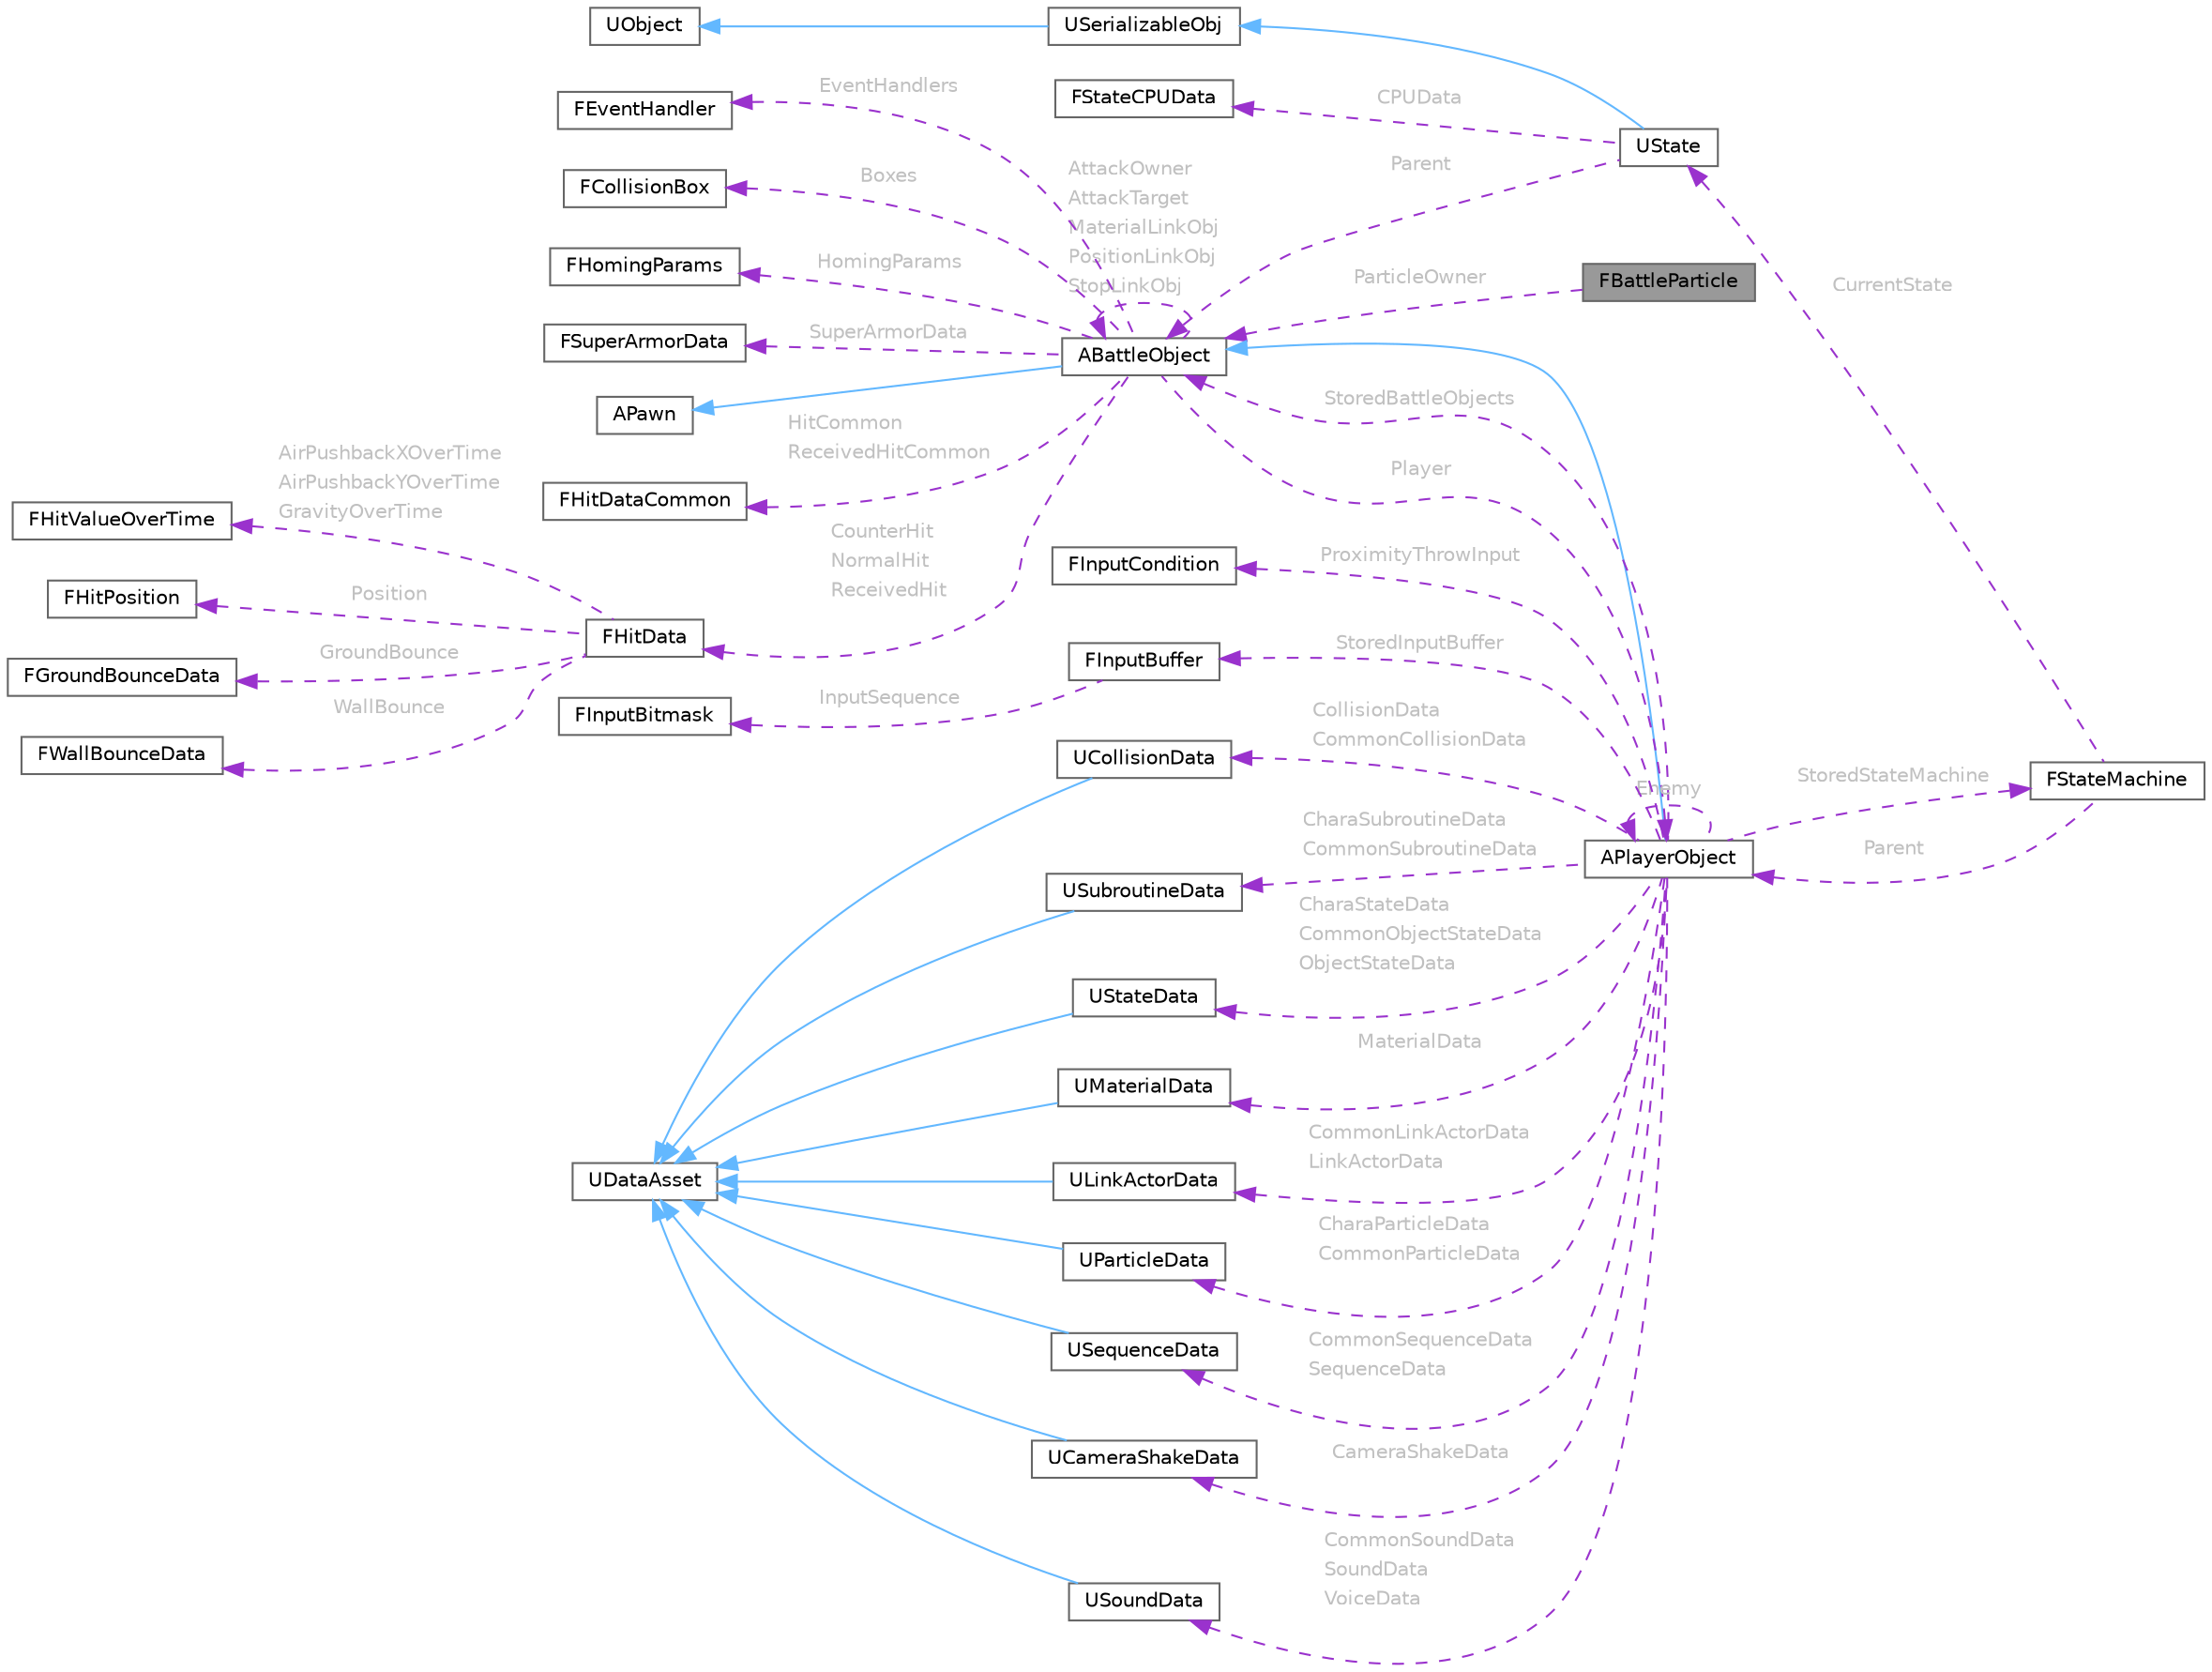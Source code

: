 digraph "FBattleParticle"
{
 // LATEX_PDF_SIZE
  bgcolor="transparent";
  edge [fontname=Helvetica,fontsize=10,labelfontname=Helvetica,labelfontsize=10];
  node [fontname=Helvetica,fontsize=10,shape=box,height=0.2,width=0.4];
  rankdir="LR";
  Node1 [id="Node000001",label="FBattleParticle",height=0.2,width=0.4,color="gray40", fillcolor="grey60", style="filled", fontcolor="black",tooltip=" "];
  Node2 -> Node1 [id="edge1_Node000001_Node000002",dir="back",color="darkorchid3",style="dashed",tooltip=" ",label=<<TABLE CELLBORDER="0" BORDER="0"><TR><TD VALIGN="top" ALIGN="LEFT" CELLPADDING="1" CELLSPACING="0">ParticleOwner</TD></TR>
</TABLE>> ,fontcolor="grey" ];
  Node2 [id="Node000002",label="ABattleObject",height=0.2,width=0.4,color="gray40", fillcolor="white", style="filled",URL="$class_a_battle_object.html",tooltip=" "];
  Node3 -> Node2 [id="edge2_Node000002_Node000003",dir="back",color="steelblue1",style="solid",tooltip=" "];
  Node3 [id="Node000003",label="APawn",height=0.2,width=0.4,color="gray40", fillcolor="white", style="filled",tooltip=" "];
  Node4 -> Node2 [id="edge3_Node000002_Node000004",dir="back",color="darkorchid3",style="dashed",tooltip=" ",label=<<TABLE CELLBORDER="0" BORDER="0"><TR><TD VALIGN="top" ALIGN="LEFT" CELLPADDING="1" CELLSPACING="0">HitCommon</TD></TR>
<TR><TD VALIGN="top" ALIGN="LEFT" CELLPADDING="1" CELLSPACING="0">ReceivedHitCommon</TD></TR>
</TABLE>> ,fontcolor="grey" ];
  Node4 [id="Node000004",label="FHitDataCommon",height=0.2,width=0.4,color="gray40", fillcolor="white", style="filled",URL="$struct_f_hit_data_common.html",tooltip=" "];
  Node5 -> Node2 [id="edge4_Node000002_Node000005",dir="back",color="darkorchid3",style="dashed",tooltip=" ",label=<<TABLE CELLBORDER="0" BORDER="0"><TR><TD VALIGN="top" ALIGN="LEFT" CELLPADDING="1" CELLSPACING="0">CounterHit</TD></TR>
<TR><TD VALIGN="top" ALIGN="LEFT" CELLPADDING="1" CELLSPACING="0">NormalHit</TD></TR>
<TR><TD VALIGN="top" ALIGN="LEFT" CELLPADDING="1" CELLSPACING="0">ReceivedHit</TD></TR>
</TABLE>> ,fontcolor="grey" ];
  Node5 [id="Node000005",label="FHitData",height=0.2,width=0.4,color="gray40", fillcolor="white", style="filled",URL="$struct_f_hit_data.html",tooltip=" "];
  Node6 -> Node5 [id="edge5_Node000005_Node000006",dir="back",color="darkorchid3",style="dashed",tooltip=" ",label=<<TABLE CELLBORDER="0" BORDER="0"><TR><TD VALIGN="top" ALIGN="LEFT" CELLPADDING="1" CELLSPACING="0">AirPushbackXOverTime</TD></TR>
<TR><TD VALIGN="top" ALIGN="LEFT" CELLPADDING="1" CELLSPACING="0">AirPushbackYOverTime</TD></TR>
<TR><TD VALIGN="top" ALIGN="LEFT" CELLPADDING="1" CELLSPACING="0">GravityOverTime</TD></TR>
</TABLE>> ,fontcolor="grey" ];
  Node6 [id="Node000006",label="FHitValueOverTime",height=0.2,width=0.4,color="gray40", fillcolor="white", style="filled",URL="$struct_f_hit_value_over_time.html",tooltip=" "];
  Node7 -> Node5 [id="edge6_Node000005_Node000007",dir="back",color="darkorchid3",style="dashed",tooltip=" ",label=<<TABLE CELLBORDER="0" BORDER="0"><TR><TD VALIGN="top" ALIGN="LEFT" CELLPADDING="1" CELLSPACING="0">Position</TD></TR>
</TABLE>> ,fontcolor="grey" ];
  Node7 [id="Node000007",label="FHitPosition",height=0.2,width=0.4,color="gray40", fillcolor="white", style="filled",URL="$struct_f_hit_position.html",tooltip=" "];
  Node8 -> Node5 [id="edge7_Node000005_Node000008",dir="back",color="darkorchid3",style="dashed",tooltip=" ",label=<<TABLE CELLBORDER="0" BORDER="0"><TR><TD VALIGN="top" ALIGN="LEFT" CELLPADDING="1" CELLSPACING="0">GroundBounce</TD></TR>
</TABLE>> ,fontcolor="grey" ];
  Node8 [id="Node000008",label="FGroundBounceData",height=0.2,width=0.4,color="gray40", fillcolor="white", style="filled",URL="$struct_f_ground_bounce_data.html",tooltip=" "];
  Node9 -> Node5 [id="edge8_Node000005_Node000009",dir="back",color="darkorchid3",style="dashed",tooltip=" ",label=<<TABLE CELLBORDER="0" BORDER="0"><TR><TD VALIGN="top" ALIGN="LEFT" CELLPADDING="1" CELLSPACING="0">WallBounce</TD></TR>
</TABLE>> ,fontcolor="grey" ];
  Node9 [id="Node000009",label="FWallBounceData",height=0.2,width=0.4,color="gray40", fillcolor="white", style="filled",URL="$struct_f_wall_bounce_data.html",tooltip=" "];
  Node10 -> Node2 [id="edge9_Node000002_Node000010",dir="back",color="darkorchid3",style="dashed",tooltip=" ",label=<<TABLE CELLBORDER="0" BORDER="0"><TR><TD VALIGN="top" ALIGN="LEFT" CELLPADDING="1" CELLSPACING="0">EventHandlers</TD></TR>
</TABLE>> ,fontcolor="grey" ];
  Node10 [id="Node000010",label="FEventHandler",height=0.2,width=0.4,color="gray40", fillcolor="white", style="filled",URL="$struct_f_event_handler.html",tooltip=" "];
  Node11 -> Node2 [id="edge10_Node000002_Node000011",dir="back",color="darkorchid3",style="dashed",tooltip=" ",label=<<TABLE CELLBORDER="0" BORDER="0"><TR><TD VALIGN="top" ALIGN="LEFT" CELLPADDING="1" CELLSPACING="0">Boxes</TD></TR>
</TABLE>> ,fontcolor="grey" ];
  Node11 [id="Node000011",label="FCollisionBox",height=0.2,width=0.4,color="gray40", fillcolor="white", style="filled",URL="$struct_f_collision_box.html",tooltip="A collision box."];
  Node12 -> Node2 [id="edge11_Node000002_Node000012",dir="back",color="darkorchid3",style="dashed",tooltip=" ",label=<<TABLE CELLBORDER="0" BORDER="0"><TR><TD VALIGN="top" ALIGN="LEFT" CELLPADDING="1" CELLSPACING="0">HomingParams</TD></TR>
</TABLE>> ,fontcolor="grey" ];
  Node12 [id="Node000012",label="FHomingParams",height=0.2,width=0.4,color="gray40", fillcolor="white", style="filled",URL="$struct_f_homing_params.html",tooltip=" "];
  Node13 -> Node2 [id="edge12_Node000002_Node000013",dir="back",color="darkorchid3",style="dashed",tooltip=" ",label=<<TABLE CELLBORDER="0" BORDER="0"><TR><TD VALIGN="top" ALIGN="LEFT" CELLPADDING="1" CELLSPACING="0">SuperArmorData</TD></TR>
</TABLE>> ,fontcolor="grey" ];
  Node13 [id="Node000013",label="FSuperArmorData",height=0.2,width=0.4,color="gray40", fillcolor="white", style="filled",URL="$struct_f_super_armor_data.html",tooltip=" "];
  Node14 -> Node2 [id="edge13_Node000002_Node000014",dir="back",color="darkorchid3",style="dashed",tooltip=" ",label=<<TABLE CELLBORDER="0" BORDER="0"><TR><TD VALIGN="top" ALIGN="LEFT" CELLPADDING="1" CELLSPACING="0">Player</TD></TR>
</TABLE>> ,fontcolor="grey" ];
  Node14 [id="Node000014",label="APlayerObject",height=0.2,width=0.4,color="gray40", fillcolor="white", style="filled",URL="$class_a_player_object.html",tooltip=" "];
  Node2 -> Node14 [id="edge14_Node000014_Node000002",dir="back",color="steelblue1",style="solid",tooltip=" "];
  Node15 -> Node14 [id="edge15_Node000014_Node000015",dir="back",color="darkorchid3",style="dashed",tooltip=" ",label=<<TABLE CELLBORDER="0" BORDER="0"><TR><TD VALIGN="top" ALIGN="LEFT" CELLPADDING="1" CELLSPACING="0">ProximityThrowInput</TD></TR>
</TABLE>> ,fontcolor="grey" ];
  Node15 [id="Node000015",label="FInputCondition",height=0.2,width=0.4,color="gray40", fillcolor="white", style="filled",URL="$struct_f_input_condition.html",tooltip=" "];
  Node16 -> Node14 [id="edge16_Node000014_Node000016",dir="back",color="darkorchid3",style="dashed",tooltip=" ",label=<<TABLE CELLBORDER="0" BORDER="0"><TR><TD VALIGN="top" ALIGN="LEFT" CELLPADDING="1" CELLSPACING="0">StoredStateMachine</TD></TR>
</TABLE>> ,fontcolor="grey" ];
  Node16 [id="Node000016",label="FStateMachine",height=0.2,width=0.4,color="gray40", fillcolor="white", style="filled",URL="$struct_f_state_machine.html",tooltip="The player object's state machine."];
  Node17 -> Node16 [id="edge17_Node000016_Node000017",dir="back",color="darkorchid3",style="dashed",tooltip=" ",label=<<TABLE CELLBORDER="0" BORDER="0"><TR><TD VALIGN="top" ALIGN="LEFT" CELLPADDING="1" CELLSPACING="0">CurrentState</TD></TR>
</TABLE>> ,fontcolor="grey" ];
  Node17 [id="Node000017",label="UState",height=0.2,width=0.4,color="gray40", fillcolor="white", style="filled",URL="$class_u_state.html",tooltip="A character state that determines behavior."];
  Node18 -> Node17 [id="edge18_Node000017_Node000018",dir="back",color="steelblue1",style="solid",tooltip=" "];
  Node18 [id="Node000018",label="USerializableObj",height=0.2,width=0.4,color="gray40", fillcolor="white", style="filled",URL="$class_u_serializable_obj.html",tooltip=" "];
  Node19 -> Node18 [id="edge19_Node000018_Node000019",dir="back",color="steelblue1",style="solid",tooltip=" "];
  Node19 [id="Node000019",label="UObject",height=0.2,width=0.4,color="gray40", fillcolor="white", style="filled",tooltip=" "];
  Node2 -> Node17 [id="edge20_Node000017_Node000002",dir="back",color="darkorchid3",style="dashed",tooltip=" ",label=<<TABLE CELLBORDER="0" BORDER="0"><TR><TD VALIGN="top" ALIGN="LEFT" CELLPADDING="1" CELLSPACING="0">Parent</TD></TR>
</TABLE>> ,fontcolor="grey" ];
  Node20 -> Node17 [id="edge21_Node000017_Node000020",dir="back",color="darkorchid3",style="dashed",tooltip=" ",label=<<TABLE CELLBORDER="0" BORDER="0"><TR><TD VALIGN="top" ALIGN="LEFT" CELLPADDING="1" CELLSPACING="0">CPUData</TD></TR>
</TABLE>> ,fontcolor="grey" ];
  Node20 [id="Node000020",label="FStateCPUData",height=0.2,width=0.4,color="gray40", fillcolor="white", style="filled",URL="$struct_f_state_c_p_u_data.html",tooltip=" "];
  Node14 -> Node16 [id="edge22_Node000016_Node000014",dir="back",color="darkorchid3",style="dashed",tooltip=" ",label=<<TABLE CELLBORDER="0" BORDER="0"><TR><TD VALIGN="top" ALIGN="LEFT" CELLPADDING="1" CELLSPACING="0">Parent</TD></TR>
</TABLE>> ,fontcolor="grey" ];
  Node21 -> Node14 [id="edge23_Node000014_Node000021",dir="back",color="darkorchid3",style="dashed",tooltip=" ",label=<<TABLE CELLBORDER="0" BORDER="0"><TR><TD VALIGN="top" ALIGN="LEFT" CELLPADDING="1" CELLSPACING="0">StoredInputBuffer</TD></TR>
</TABLE>> ,fontcolor="grey" ];
  Node21 [id="Node000021",label="FInputBuffer",height=0.2,width=0.4,color="gray40", fillcolor="white", style="filled",URL="$struct_f_input_buffer.html",tooltip="The input buffer for a player object."];
  Node22 -> Node21 [id="edge24_Node000021_Node000022",dir="back",color="darkorchid3",style="dashed",tooltip=" ",label=<<TABLE CELLBORDER="0" BORDER="0"><TR><TD VALIGN="top" ALIGN="LEFT" CELLPADDING="1" CELLSPACING="0">InputSequence</TD></TR>
</TABLE>> ,fontcolor="grey" ];
  Node22 [id="Node000022",label="FInputBitmask",height=0.2,width=0.4,color="gray40", fillcolor="white", style="filled",URL="$struct_f_input_bitmask.html",tooltip=" "];
  Node14 -> Node14 [id="edge25_Node000014_Node000014",dir="back",color="darkorchid3",style="dashed",tooltip=" ",label=<<TABLE CELLBORDER="0" BORDER="0"><TR><TD VALIGN="top" ALIGN="LEFT" CELLPADDING="1" CELLSPACING="0">Enemy</TD></TR>
</TABLE>> ,fontcolor="grey" ];
  Node2 -> Node14 [id="edge26_Node000014_Node000002",dir="back",color="darkorchid3",style="dashed",tooltip=" ",label=<<TABLE CELLBORDER="0" BORDER="0"><TR><TD VALIGN="top" ALIGN="LEFT" CELLPADDING="1" CELLSPACING="0">StoredBattleObjects</TD></TR>
</TABLE>> ,fontcolor="grey" ];
  Node23 -> Node14 [id="edge27_Node000014_Node000023",dir="back",color="darkorchid3",style="dashed",tooltip=" ",label=<<TABLE CELLBORDER="0" BORDER="0"><TR><TD VALIGN="top" ALIGN="LEFT" CELLPADDING="1" CELLSPACING="0">CollisionData</TD></TR>
<TR><TD VALIGN="top" ALIGN="LEFT" CELLPADDING="1" CELLSPACING="0">CommonCollisionData</TD></TR>
</TABLE>> ,fontcolor="grey" ];
  Node23 [id="Node000023",label="UCollisionData",height=0.2,width=0.4,color="gray40", fillcolor="white", style="filled",URL="$class_u_collision_data.html",tooltip=" "];
  Node24 -> Node23 [id="edge28_Node000023_Node000024",dir="back",color="steelblue1",style="solid",tooltip=" "];
  Node24 [id="Node000024",label="UDataAsset",height=0.2,width=0.4,color="gray40", fillcolor="white", style="filled",tooltip=" "];
  Node25 -> Node14 [id="edge29_Node000014_Node000025",dir="back",color="darkorchid3",style="dashed",tooltip=" ",label=<<TABLE CELLBORDER="0" BORDER="0"><TR><TD VALIGN="top" ALIGN="LEFT" CELLPADDING="1" CELLSPACING="0">CharaSubroutineData</TD></TR>
<TR><TD VALIGN="top" ALIGN="LEFT" CELLPADDING="1" CELLSPACING="0">CommonSubroutineData</TD></TR>
</TABLE>> ,fontcolor="grey" ];
  Node25 [id="Node000025",label="USubroutineData",height=0.2,width=0.4,color="gray40", fillcolor="white", style="filled",URL="$class_u_subroutine_data.html",tooltip=" "];
  Node24 -> Node25 [id="edge30_Node000025_Node000024",dir="back",color="steelblue1",style="solid",tooltip=" "];
  Node26 -> Node14 [id="edge31_Node000014_Node000026",dir="back",color="darkorchid3",style="dashed",tooltip=" ",label=<<TABLE CELLBORDER="0" BORDER="0"><TR><TD VALIGN="top" ALIGN="LEFT" CELLPADDING="1" CELLSPACING="0">CharaStateData</TD></TR>
<TR><TD VALIGN="top" ALIGN="LEFT" CELLPADDING="1" CELLSPACING="0">CommonObjectStateData</TD></TR>
<TR><TD VALIGN="top" ALIGN="LEFT" CELLPADDING="1" CELLSPACING="0">ObjectStateData</TD></TR>
</TABLE>> ,fontcolor="grey" ];
  Node26 [id="Node000026",label="UStateData",height=0.2,width=0.4,color="gray40", fillcolor="white", style="filled",URL="$class_u_state_data.html",tooltip=" "];
  Node24 -> Node26 [id="edge32_Node000026_Node000024",dir="back",color="steelblue1",style="solid",tooltip=" "];
  Node27 -> Node14 [id="edge33_Node000014_Node000027",dir="back",color="darkorchid3",style="dashed",tooltip=" ",label=<<TABLE CELLBORDER="0" BORDER="0"><TR><TD VALIGN="top" ALIGN="LEFT" CELLPADDING="1" CELLSPACING="0">MaterialData</TD></TR>
</TABLE>> ,fontcolor="grey" ];
  Node27 [id="Node000027",label="UMaterialData",height=0.2,width=0.4,color="gray40", fillcolor="white", style="filled",URL="$class_u_material_data.html",tooltip=" "];
  Node24 -> Node27 [id="edge34_Node000027_Node000024",dir="back",color="steelblue1",style="solid",tooltip=" "];
  Node28 -> Node14 [id="edge35_Node000014_Node000028",dir="back",color="darkorchid3",style="dashed",tooltip=" ",label=<<TABLE CELLBORDER="0" BORDER="0"><TR><TD VALIGN="top" ALIGN="LEFT" CELLPADDING="1" CELLSPACING="0">CommonLinkActorData</TD></TR>
<TR><TD VALIGN="top" ALIGN="LEFT" CELLPADDING="1" CELLSPACING="0">LinkActorData</TD></TR>
</TABLE>> ,fontcolor="grey" ];
  Node28 [id="Node000028",label="ULinkActorData",height=0.2,width=0.4,color="gray40", fillcolor="white", style="filled",URL="$class_u_link_actor_data.html",tooltip=" "];
  Node24 -> Node28 [id="edge36_Node000028_Node000024",dir="back",color="steelblue1",style="solid",tooltip=" "];
  Node29 -> Node14 [id="edge37_Node000014_Node000029",dir="back",color="darkorchid3",style="dashed",tooltip=" ",label=<<TABLE CELLBORDER="0" BORDER="0"><TR><TD VALIGN="top" ALIGN="LEFT" CELLPADDING="1" CELLSPACING="0">CharaParticleData</TD></TR>
<TR><TD VALIGN="top" ALIGN="LEFT" CELLPADDING="1" CELLSPACING="0">CommonParticleData</TD></TR>
</TABLE>> ,fontcolor="grey" ];
  Node29 [id="Node000029",label="UParticleData",height=0.2,width=0.4,color="gray40", fillcolor="white", style="filled",URL="$class_u_particle_data.html",tooltip=" "];
  Node24 -> Node29 [id="edge38_Node000029_Node000024",dir="back",color="steelblue1",style="solid",tooltip=" "];
  Node30 -> Node14 [id="edge39_Node000014_Node000030",dir="back",color="darkorchid3",style="dashed",tooltip=" ",label=<<TABLE CELLBORDER="0" BORDER="0"><TR><TD VALIGN="top" ALIGN="LEFT" CELLPADDING="1" CELLSPACING="0">CommonSequenceData</TD></TR>
<TR><TD VALIGN="top" ALIGN="LEFT" CELLPADDING="1" CELLSPACING="0">SequenceData</TD></TR>
</TABLE>> ,fontcolor="grey" ];
  Node30 [id="Node000030",label="USequenceData",height=0.2,width=0.4,color="gray40", fillcolor="white", style="filled",URL="$class_u_sequence_data.html",tooltip=" "];
  Node24 -> Node30 [id="edge40_Node000030_Node000024",dir="back",color="steelblue1",style="solid",tooltip=" "];
  Node31 -> Node14 [id="edge41_Node000014_Node000031",dir="back",color="darkorchid3",style="dashed",tooltip=" ",label=<<TABLE CELLBORDER="0" BORDER="0"><TR><TD VALIGN="top" ALIGN="LEFT" CELLPADDING="1" CELLSPACING="0">CameraShakeData</TD></TR>
</TABLE>> ,fontcolor="grey" ];
  Node31 [id="Node000031",label="UCameraShakeData",height=0.2,width=0.4,color="gray40", fillcolor="white", style="filled",URL="$class_u_camera_shake_data.html",tooltip=" "];
  Node24 -> Node31 [id="edge42_Node000031_Node000024",dir="back",color="steelblue1",style="solid",tooltip=" "];
  Node32 -> Node14 [id="edge43_Node000014_Node000032",dir="back",color="darkorchid3",style="dashed",tooltip=" ",label=<<TABLE CELLBORDER="0" BORDER="0"><TR><TD VALIGN="top" ALIGN="LEFT" CELLPADDING="1" CELLSPACING="0">CommonSoundData</TD></TR>
<TR><TD VALIGN="top" ALIGN="LEFT" CELLPADDING="1" CELLSPACING="0">SoundData</TD></TR>
<TR><TD VALIGN="top" ALIGN="LEFT" CELLPADDING="1" CELLSPACING="0">VoiceData</TD></TR>
</TABLE>> ,fontcolor="grey" ];
  Node32 [id="Node000032",label="USoundData",height=0.2,width=0.4,color="gray40", fillcolor="white", style="filled",URL="$class_u_sound_data.html",tooltip=" "];
  Node24 -> Node32 [id="edge44_Node000032_Node000024",dir="back",color="steelblue1",style="solid",tooltip=" "];
  Node2 -> Node2 [id="edge45_Node000002_Node000002",dir="back",color="darkorchid3",style="dashed",tooltip=" ",label=<<TABLE CELLBORDER="0" BORDER="0"><TR><TD VALIGN="top" ALIGN="LEFT" CELLPADDING="1" CELLSPACING="0">AttackOwner</TD></TR>
<TR><TD VALIGN="top" ALIGN="LEFT" CELLPADDING="1" CELLSPACING="0">AttackTarget</TD></TR>
<TR><TD VALIGN="top" ALIGN="LEFT" CELLPADDING="1" CELLSPACING="0">MaterialLinkObj</TD></TR>
<TR><TD VALIGN="top" ALIGN="LEFT" CELLPADDING="1" CELLSPACING="0">PositionLinkObj</TD></TR>
<TR><TD VALIGN="top" ALIGN="LEFT" CELLPADDING="1" CELLSPACING="0">StopLinkObj</TD></TR>
</TABLE>> ,fontcolor="grey" ];
}

